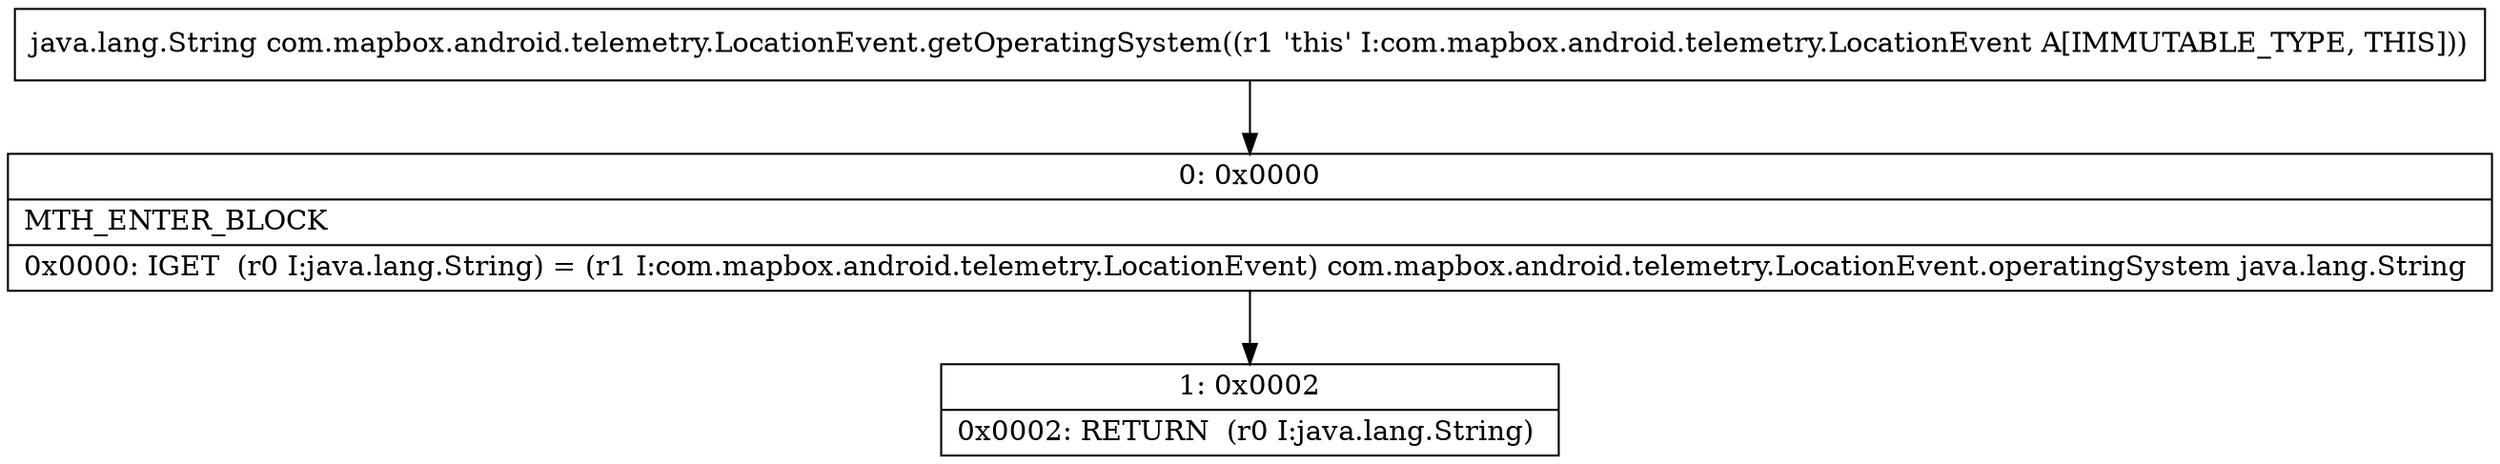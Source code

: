 digraph "CFG forcom.mapbox.android.telemetry.LocationEvent.getOperatingSystem()Ljava\/lang\/String;" {
Node_0 [shape=record,label="{0\:\ 0x0000|MTH_ENTER_BLOCK\l|0x0000: IGET  (r0 I:java.lang.String) = (r1 I:com.mapbox.android.telemetry.LocationEvent) com.mapbox.android.telemetry.LocationEvent.operatingSystem java.lang.String \l}"];
Node_1 [shape=record,label="{1\:\ 0x0002|0x0002: RETURN  (r0 I:java.lang.String) \l}"];
MethodNode[shape=record,label="{java.lang.String com.mapbox.android.telemetry.LocationEvent.getOperatingSystem((r1 'this' I:com.mapbox.android.telemetry.LocationEvent A[IMMUTABLE_TYPE, THIS])) }"];
MethodNode -> Node_0;
Node_0 -> Node_1;
}

